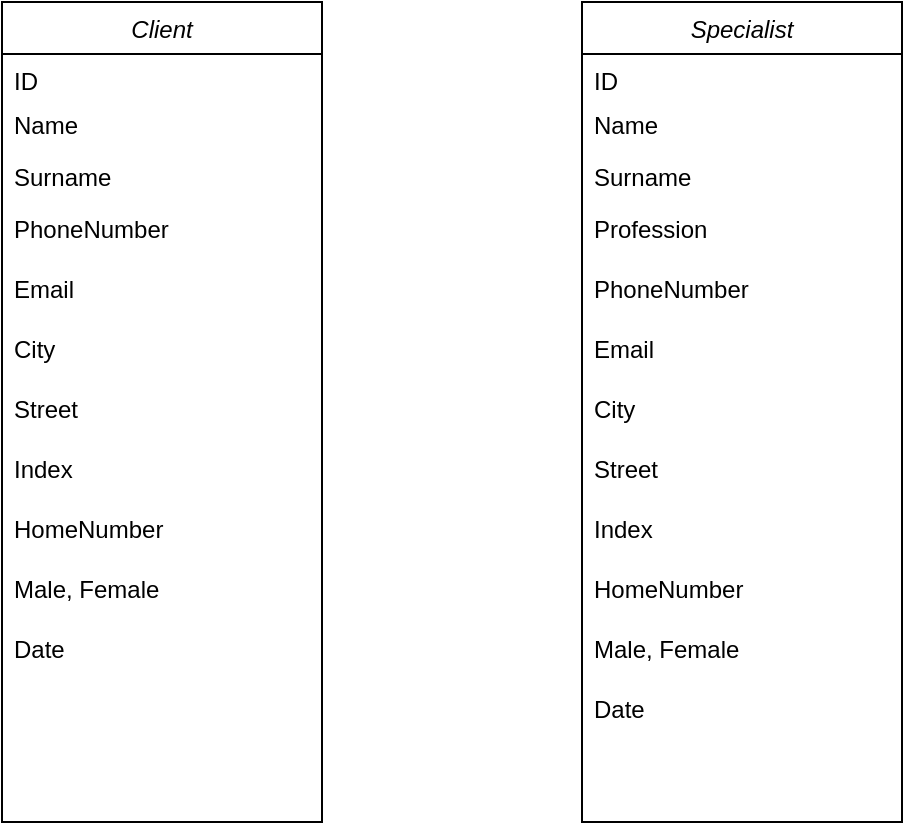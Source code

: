 <mxfile version="22.0.8" type="github">
  <diagram id="C5RBs43oDa-KdzZeNtuy" name="V-01">
    <mxGraphModel dx="954" dy="676" grid="1" gridSize="10" guides="1" tooltips="1" connect="1" arrows="1" fold="1" page="1" pageScale="1" pageWidth="827" pageHeight="1169" math="0" shadow="0">
      <root>
        <mxCell id="WIyWlLk6GJQsqaUBKTNV-0" />
        <mxCell id="WIyWlLk6GJQsqaUBKTNV-1" parent="WIyWlLk6GJQsqaUBKTNV-0" />
        <mxCell id="zkfFHV4jXpPFQw0GAbJ--0" value="Client" style="swimlane;fontStyle=2;align=center;verticalAlign=top;childLayout=stackLayout;horizontal=1;startSize=26;horizontalStack=0;resizeParent=1;resizeLast=0;collapsible=1;marginBottom=0;rounded=0;shadow=0;strokeWidth=1;" parent="WIyWlLk6GJQsqaUBKTNV-1" vertex="1">
          <mxGeometry x="80" y="120" width="160" height="410" as="geometry">
            <mxRectangle x="230" y="140" width="160" height="26" as="alternateBounds" />
          </mxGeometry>
        </mxCell>
        <mxCell id="zkfFHV4jXpPFQw0GAbJ--1" value="ID" style="text;align=left;verticalAlign=top;spacingLeft=4;spacingRight=4;overflow=hidden;rotatable=0;points=[[0,0.5],[1,0.5]];portConstraint=eastwest;" parent="zkfFHV4jXpPFQw0GAbJ--0" vertex="1">
          <mxGeometry y="26" width="160" height="22" as="geometry" />
        </mxCell>
        <mxCell id="zkfFHV4jXpPFQw0GAbJ--3" value="Name" style="text;align=left;verticalAlign=top;spacingLeft=4;spacingRight=4;overflow=hidden;rotatable=0;points=[[0,0.5],[1,0.5]];portConstraint=eastwest;rounded=0;shadow=0;html=0;" parent="zkfFHV4jXpPFQw0GAbJ--0" vertex="1">
          <mxGeometry y="48" width="160" height="26" as="geometry" />
        </mxCell>
        <mxCell id="vKKr8r4B2aW35uvNm8Vb-0" value="Surname" style="text;align=left;verticalAlign=top;spacingLeft=4;spacingRight=4;overflow=hidden;rotatable=0;points=[[0,0.5],[1,0.5]];portConstraint=eastwest;rounded=0;shadow=0;html=0;" vertex="1" parent="zkfFHV4jXpPFQw0GAbJ--0">
          <mxGeometry y="74" width="160" height="26" as="geometry" />
        </mxCell>
        <mxCell id="vKKr8r4B2aW35uvNm8Vb-4" value="PhoneNumber" style="text;align=left;verticalAlign=top;spacingLeft=4;spacingRight=4;overflow=hidden;rotatable=0;points=[[0,0.5],[1,0.5]];portConstraint=eastwest;rounded=0;shadow=0;html=0;" vertex="1" parent="zkfFHV4jXpPFQw0GAbJ--0">
          <mxGeometry y="100" width="160" height="30" as="geometry" />
        </mxCell>
        <mxCell id="vKKr8r4B2aW35uvNm8Vb-5" value="Email" style="text;align=left;verticalAlign=top;spacingLeft=4;spacingRight=4;overflow=hidden;rotatable=0;points=[[0,0.5],[1,0.5]];portConstraint=eastwest;rounded=0;shadow=0;html=0;" vertex="1" parent="zkfFHV4jXpPFQw0GAbJ--0">
          <mxGeometry y="130" width="160" height="30" as="geometry" />
        </mxCell>
        <mxCell id="vKKr8r4B2aW35uvNm8Vb-6" value="City&#xa;" style="text;align=left;verticalAlign=top;spacingLeft=4;spacingRight=4;overflow=hidden;rotatable=0;points=[[0,0.5],[1,0.5]];portConstraint=eastwest;rounded=0;shadow=0;html=0;" vertex="1" parent="zkfFHV4jXpPFQw0GAbJ--0">
          <mxGeometry y="160" width="160" height="30" as="geometry" />
        </mxCell>
        <mxCell id="vKKr8r4B2aW35uvNm8Vb-19" value="Street" style="text;align=left;verticalAlign=top;spacingLeft=4;spacingRight=4;overflow=hidden;rotatable=0;points=[[0,0.5],[1,0.5]];portConstraint=eastwest;rounded=0;shadow=0;html=0;" vertex="1" parent="zkfFHV4jXpPFQw0GAbJ--0">
          <mxGeometry y="190" width="160" height="30" as="geometry" />
        </mxCell>
        <mxCell id="vKKr8r4B2aW35uvNm8Vb-20" value="Index" style="text;align=left;verticalAlign=top;spacingLeft=4;spacingRight=4;overflow=hidden;rotatable=0;points=[[0,0.5],[1,0.5]];portConstraint=eastwest;rounded=0;shadow=0;html=0;" vertex="1" parent="zkfFHV4jXpPFQw0GAbJ--0">
          <mxGeometry y="220" width="160" height="30" as="geometry" />
        </mxCell>
        <mxCell id="vKKr8r4B2aW35uvNm8Vb-21" value="HomeNumber" style="text;align=left;verticalAlign=top;spacingLeft=4;spacingRight=4;overflow=hidden;rotatable=0;points=[[0,0.5],[1,0.5]];portConstraint=eastwest;rounded=0;shadow=0;html=0;" vertex="1" parent="zkfFHV4jXpPFQw0GAbJ--0">
          <mxGeometry y="250" width="160" height="30" as="geometry" />
        </mxCell>
        <mxCell id="vKKr8r4B2aW35uvNm8Vb-7" value="Male, Female" style="text;align=left;verticalAlign=top;spacingLeft=4;spacingRight=4;overflow=hidden;rotatable=0;points=[[0,0.5],[1,0.5]];portConstraint=eastwest;rounded=0;shadow=0;html=0;" vertex="1" parent="zkfFHV4jXpPFQw0GAbJ--0">
          <mxGeometry y="280" width="160" height="30" as="geometry" />
        </mxCell>
        <mxCell id="vKKr8r4B2aW35uvNm8Vb-8" value="Date" style="text;align=left;verticalAlign=top;spacingLeft=4;spacingRight=4;overflow=hidden;rotatable=0;points=[[0,0.5],[1,0.5]];portConstraint=eastwest;rounded=0;shadow=0;html=0;" vertex="1" parent="zkfFHV4jXpPFQw0GAbJ--0">
          <mxGeometry y="310" width="160" height="30" as="geometry" />
        </mxCell>
        <mxCell id="vKKr8r4B2aW35uvNm8Vb-22" value="Specialist" style="swimlane;fontStyle=2;align=center;verticalAlign=top;childLayout=stackLayout;horizontal=1;startSize=26;horizontalStack=0;resizeParent=1;resizeLast=0;collapsible=1;marginBottom=0;rounded=0;shadow=0;strokeWidth=1;" vertex="1" parent="WIyWlLk6GJQsqaUBKTNV-1">
          <mxGeometry x="370" y="120" width="160" height="410" as="geometry">
            <mxRectangle x="230" y="140" width="160" height="26" as="alternateBounds" />
          </mxGeometry>
        </mxCell>
        <mxCell id="vKKr8r4B2aW35uvNm8Vb-23" value="ID" style="text;align=left;verticalAlign=top;spacingLeft=4;spacingRight=4;overflow=hidden;rotatable=0;points=[[0,0.5],[1,0.5]];portConstraint=eastwest;" vertex="1" parent="vKKr8r4B2aW35uvNm8Vb-22">
          <mxGeometry y="26" width="160" height="22" as="geometry" />
        </mxCell>
        <mxCell id="vKKr8r4B2aW35uvNm8Vb-24" value="Name" style="text;align=left;verticalAlign=top;spacingLeft=4;spacingRight=4;overflow=hidden;rotatable=0;points=[[0,0.5],[1,0.5]];portConstraint=eastwest;rounded=0;shadow=0;html=0;" vertex="1" parent="vKKr8r4B2aW35uvNm8Vb-22">
          <mxGeometry y="48" width="160" height="26" as="geometry" />
        </mxCell>
        <mxCell id="vKKr8r4B2aW35uvNm8Vb-25" value="Surname" style="text;align=left;verticalAlign=top;spacingLeft=4;spacingRight=4;overflow=hidden;rotatable=0;points=[[0,0.5],[1,0.5]];portConstraint=eastwest;rounded=0;shadow=0;html=0;" vertex="1" parent="vKKr8r4B2aW35uvNm8Vb-22">
          <mxGeometry y="74" width="160" height="26" as="geometry" />
        </mxCell>
        <mxCell id="vKKr8r4B2aW35uvNm8Vb-34" value="Profession" style="text;align=left;verticalAlign=top;spacingLeft=4;spacingRight=4;overflow=hidden;rotatable=0;points=[[0,0.5],[1,0.5]];portConstraint=eastwest;rounded=0;shadow=0;html=0;" vertex="1" parent="vKKr8r4B2aW35uvNm8Vb-22">
          <mxGeometry y="100" width="160" height="30" as="geometry" />
        </mxCell>
        <mxCell id="vKKr8r4B2aW35uvNm8Vb-26" value="PhoneNumber" style="text;align=left;verticalAlign=top;spacingLeft=4;spacingRight=4;overflow=hidden;rotatable=0;points=[[0,0.5],[1,0.5]];portConstraint=eastwest;rounded=0;shadow=0;html=0;" vertex="1" parent="vKKr8r4B2aW35uvNm8Vb-22">
          <mxGeometry y="130" width="160" height="30" as="geometry" />
        </mxCell>
        <mxCell id="vKKr8r4B2aW35uvNm8Vb-27" value="Email" style="text;align=left;verticalAlign=top;spacingLeft=4;spacingRight=4;overflow=hidden;rotatable=0;points=[[0,0.5],[1,0.5]];portConstraint=eastwest;rounded=0;shadow=0;html=0;" vertex="1" parent="vKKr8r4B2aW35uvNm8Vb-22">
          <mxGeometry y="160" width="160" height="30" as="geometry" />
        </mxCell>
        <mxCell id="vKKr8r4B2aW35uvNm8Vb-28" value="City&#xa;" style="text;align=left;verticalAlign=top;spacingLeft=4;spacingRight=4;overflow=hidden;rotatable=0;points=[[0,0.5],[1,0.5]];portConstraint=eastwest;rounded=0;shadow=0;html=0;" vertex="1" parent="vKKr8r4B2aW35uvNm8Vb-22">
          <mxGeometry y="190" width="160" height="30" as="geometry" />
        </mxCell>
        <mxCell id="vKKr8r4B2aW35uvNm8Vb-29" value="Street" style="text;align=left;verticalAlign=top;spacingLeft=4;spacingRight=4;overflow=hidden;rotatable=0;points=[[0,0.5],[1,0.5]];portConstraint=eastwest;rounded=0;shadow=0;html=0;" vertex="1" parent="vKKr8r4B2aW35uvNm8Vb-22">
          <mxGeometry y="220" width="160" height="30" as="geometry" />
        </mxCell>
        <mxCell id="vKKr8r4B2aW35uvNm8Vb-30" value="Index" style="text;align=left;verticalAlign=top;spacingLeft=4;spacingRight=4;overflow=hidden;rotatable=0;points=[[0,0.5],[1,0.5]];portConstraint=eastwest;rounded=0;shadow=0;html=0;" vertex="1" parent="vKKr8r4B2aW35uvNm8Vb-22">
          <mxGeometry y="250" width="160" height="30" as="geometry" />
        </mxCell>
        <mxCell id="vKKr8r4B2aW35uvNm8Vb-31" value="HomeNumber" style="text;align=left;verticalAlign=top;spacingLeft=4;spacingRight=4;overflow=hidden;rotatable=0;points=[[0,0.5],[1,0.5]];portConstraint=eastwest;rounded=0;shadow=0;html=0;" vertex="1" parent="vKKr8r4B2aW35uvNm8Vb-22">
          <mxGeometry y="280" width="160" height="30" as="geometry" />
        </mxCell>
        <mxCell id="vKKr8r4B2aW35uvNm8Vb-32" value="Male, Female" style="text;align=left;verticalAlign=top;spacingLeft=4;spacingRight=4;overflow=hidden;rotatable=0;points=[[0,0.5],[1,0.5]];portConstraint=eastwest;rounded=0;shadow=0;html=0;" vertex="1" parent="vKKr8r4B2aW35uvNm8Vb-22">
          <mxGeometry y="310" width="160" height="30" as="geometry" />
        </mxCell>
        <mxCell id="vKKr8r4B2aW35uvNm8Vb-33" value="Date" style="text;align=left;verticalAlign=top;spacingLeft=4;spacingRight=4;overflow=hidden;rotatable=0;points=[[0,0.5],[1,0.5]];portConstraint=eastwest;rounded=0;shadow=0;html=0;" vertex="1" parent="vKKr8r4B2aW35uvNm8Vb-22">
          <mxGeometry y="340" width="160" height="30" as="geometry" />
        </mxCell>
      </root>
    </mxGraphModel>
  </diagram>
</mxfile>
